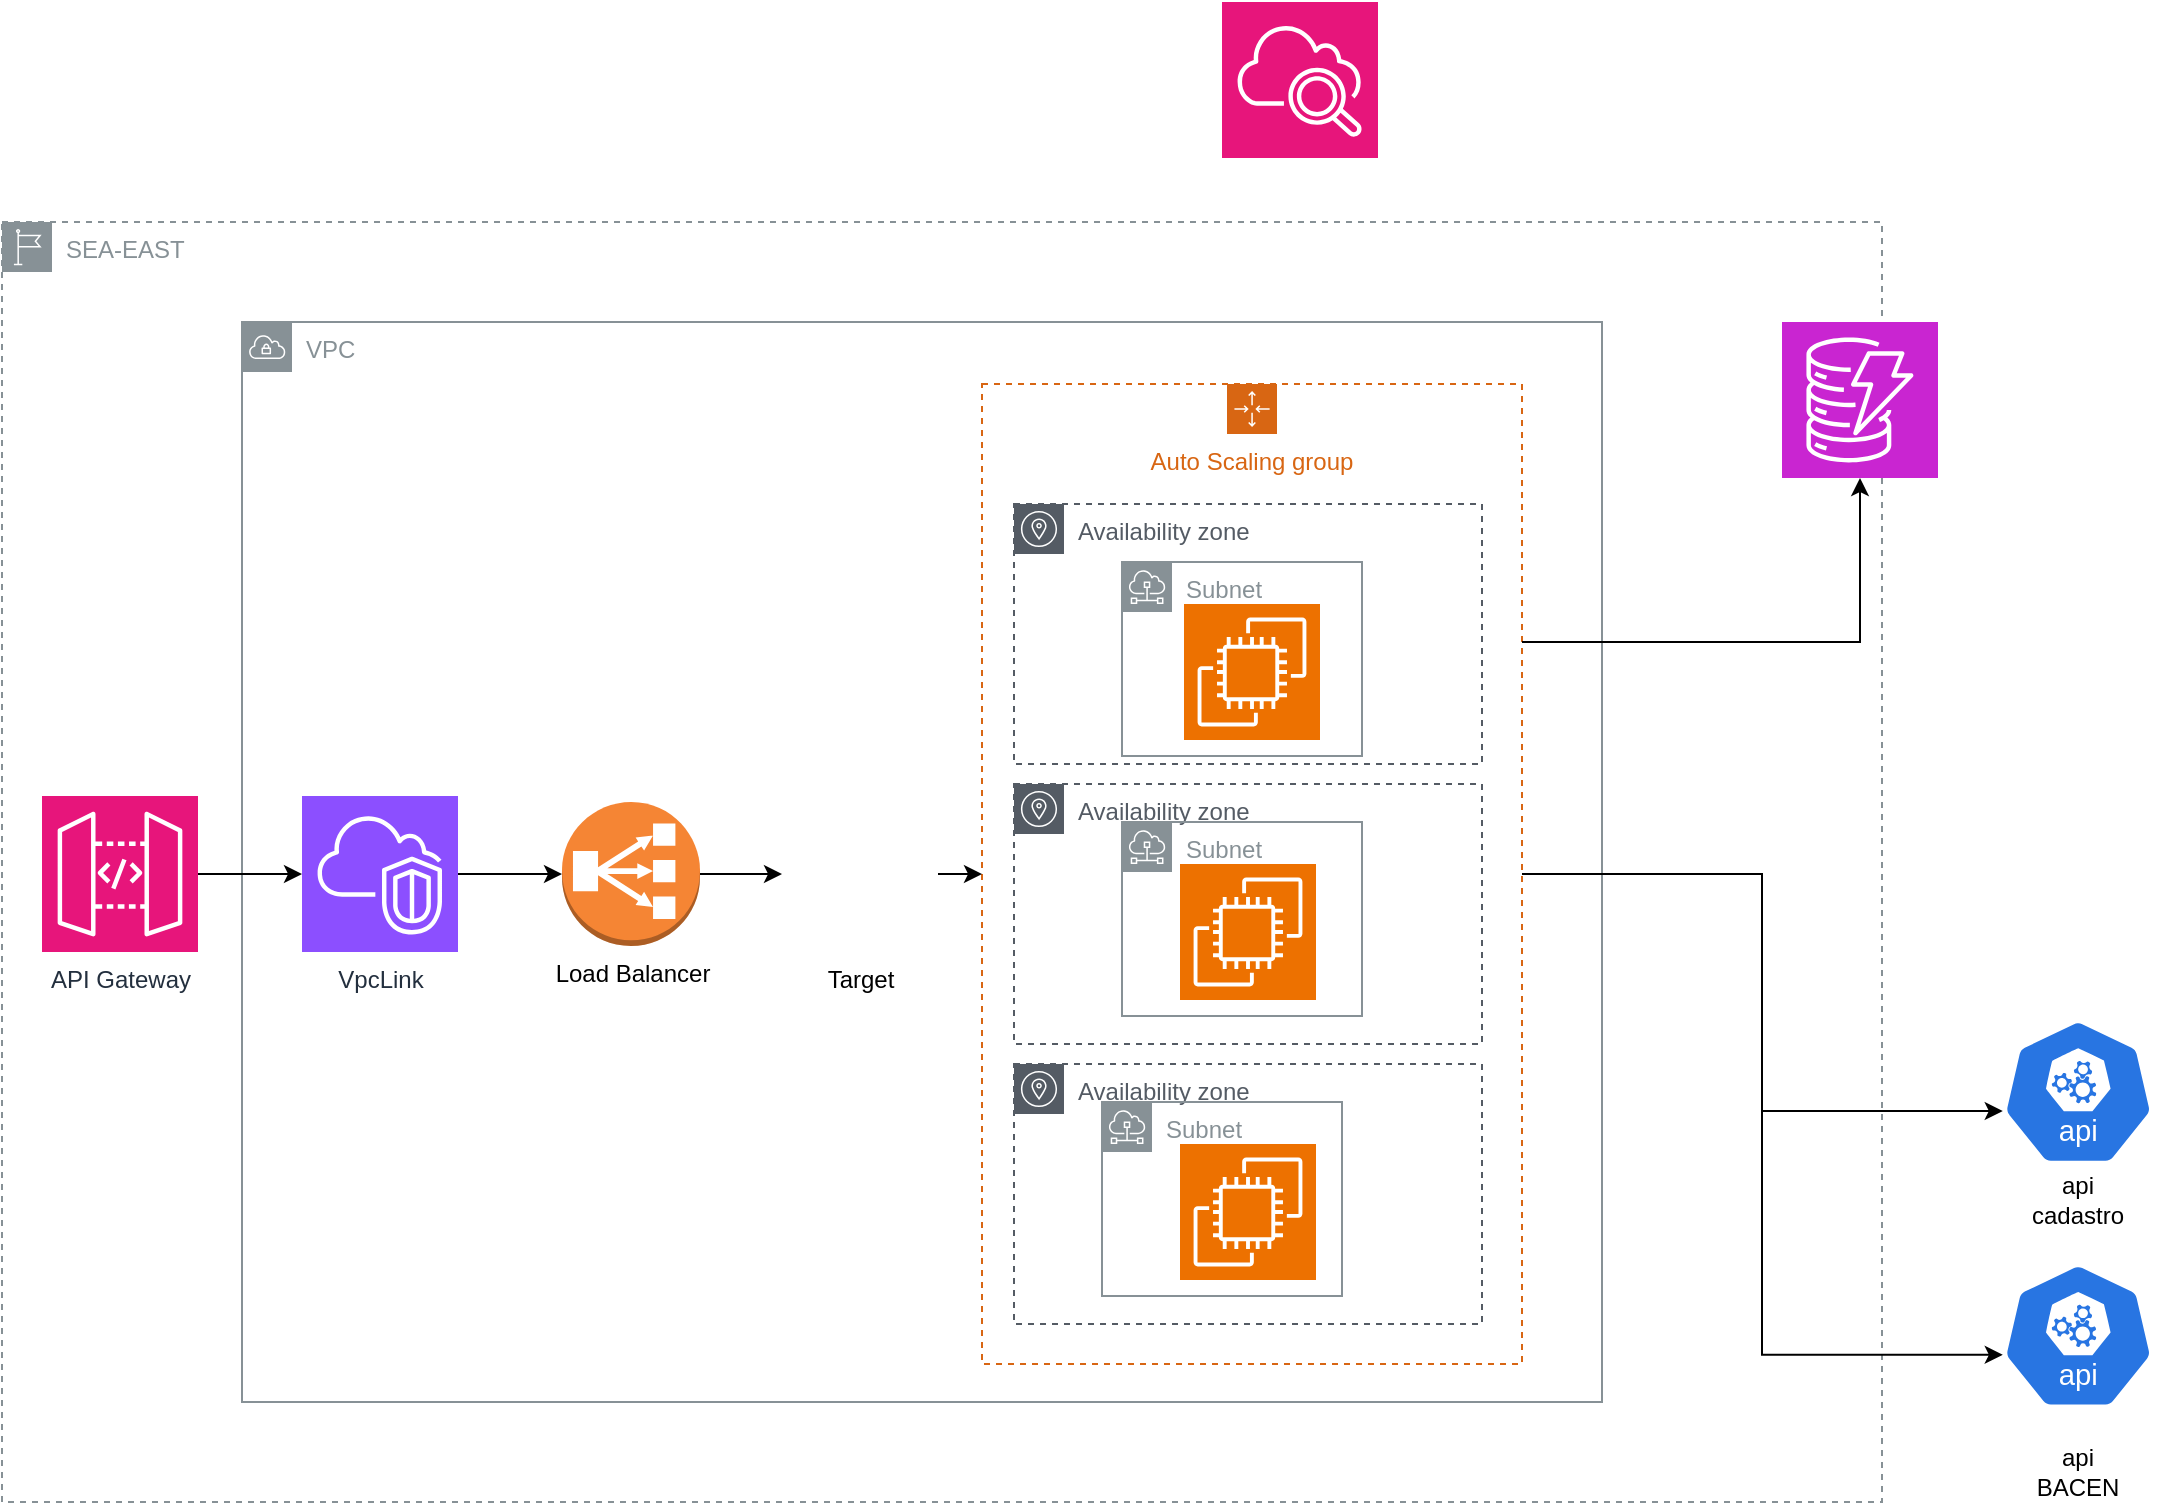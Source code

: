 <mxfile version="24.0.3" type="github">
  <diagram name="Página-1" id="ZqSxWPdNKzGgXgsesYR0">
    <mxGraphModel dx="1500" dy="1965" grid="1" gridSize="10" guides="1" tooltips="1" connect="1" arrows="1" fold="1" page="1" pageScale="1" pageWidth="827" pageHeight="1169" math="0" shadow="0">
      <root>
        <mxCell id="0" />
        <mxCell id="1" parent="0" />
        <mxCell id="M5umYSLIrLIWndcVOm8T-51" value="VPC" style="sketch=0;outlineConnect=0;gradientColor=none;html=1;whiteSpace=wrap;fontSize=12;fontStyle=0;shape=mxgraph.aws4.group;grIcon=mxgraph.aws4.group_vpc;strokeColor=#879196;fillColor=none;verticalAlign=top;align=left;spacingLeft=30;fontColor=#879196;dashed=0;" vertex="1" parent="1">
          <mxGeometry x="160" y="10" width="680" height="540" as="geometry" />
        </mxCell>
        <mxCell id="M5umYSLIrLIWndcVOm8T-52" value="SEA-EAST" style="sketch=0;outlineConnect=0;gradientColor=none;html=1;whiteSpace=wrap;fontSize=12;fontStyle=0;shape=mxgraph.aws4.group;grIcon=mxgraph.aws4.group_region;strokeColor=#879196;fillColor=none;verticalAlign=top;align=left;spacingLeft=30;fontColor=#879196;dashed=1;" vertex="1" parent="1">
          <mxGeometry x="40" y="-40" width="940" height="640" as="geometry" />
        </mxCell>
        <mxCell id="M5umYSLIrLIWndcVOm8T-66" style="edgeStyle=orthogonalEdgeStyle;rounded=0;orthogonalLoop=1;jettySize=auto;html=1;entryX=0;entryY=0.5;entryDx=0;entryDy=0;" edge="1" parent="1" source="M5umYSLIrLIWndcVOm8T-3" target="M5umYSLIrLIWndcVOm8T-65">
          <mxGeometry relative="1" as="geometry" />
        </mxCell>
        <mxCell id="M5umYSLIrLIWndcVOm8T-3" value="Load Balancer" style="outlineConnect=0;dashed=0;verticalLabelPosition=bottom;verticalAlign=top;align=center;html=1;shape=mxgraph.aws3.classic_load_balancer;fillColor=#F58534;gradientColor=none;" vertex="1" parent="1">
          <mxGeometry x="320" y="250" width="69" height="72" as="geometry" />
        </mxCell>
        <mxCell id="M5umYSLIrLIWndcVOm8T-14" value="API Gateway" style="sketch=0;points=[[0,0,0],[0.25,0,0],[0.5,0,0],[0.75,0,0],[1,0,0],[0,1,0],[0.25,1,0],[0.5,1,0],[0.75,1,0],[1,1,0],[0,0.25,0],[0,0.5,0],[0,0.75,0],[1,0.25,0],[1,0.5,0],[1,0.75,0]];outlineConnect=0;fontColor=#232F3E;fillColor=#E7157B;strokeColor=#ffffff;dashed=0;verticalLabelPosition=bottom;verticalAlign=top;align=center;html=1;fontSize=12;fontStyle=0;aspect=fixed;shape=mxgraph.aws4.resourceIcon;resIcon=mxgraph.aws4.api_gateway;" vertex="1" parent="1">
          <mxGeometry x="60" y="247" width="78" height="78" as="geometry" />
        </mxCell>
        <mxCell id="M5umYSLIrLIWndcVOm8T-17" value="" style="sketch=0;points=[[0,0,0],[0.25,0,0],[0.5,0,0],[0.75,0,0],[1,0,0],[0,1,0],[0.25,1,0],[0.5,1,0],[0.75,1,0],[1,1,0],[0,0.25,0],[0,0.5,0],[0,0.75,0],[1,0.25,0],[1,0.5,0],[1,0.75,0]];outlineConnect=0;fontColor=#232F3E;fillColor=#C925D1;strokeColor=#ffffff;dashed=0;verticalLabelPosition=bottom;verticalAlign=top;align=center;html=1;fontSize=12;fontStyle=0;aspect=fixed;shape=mxgraph.aws4.resourceIcon;resIcon=mxgraph.aws4.dynamodb;" vertex="1" parent="1">
          <mxGeometry x="930" y="10" width="78" height="78" as="geometry" />
        </mxCell>
        <mxCell id="M5umYSLIrLIWndcVOm8T-31" value="" style="aspect=fixed;sketch=0;html=1;dashed=0;whitespace=wrap;fillColor=#2875E2;strokeColor=#ffffff;points=[[0.005,0.63,0],[0.1,0.2,0],[0.9,0.2,0],[0.5,0,0],[0.995,0.63,0],[0.72,0.99,0],[0.5,1,0],[0.28,0.99,0]];shape=mxgraph.kubernetes.icon2;kubernetesLabel=1;prIcon=api" vertex="1" parent="1">
          <mxGeometry x="1040" y="358.43" width="76.2" height="73.15" as="geometry" />
        </mxCell>
        <mxCell id="M5umYSLIrLIWndcVOm8T-32" value="" style="aspect=fixed;sketch=0;html=1;dashed=0;whitespace=wrap;fillColor=#2875E2;strokeColor=#ffffff;points=[[0.005,0.63,0],[0.1,0.2,0],[0.9,0.2,0],[0.5,0,0],[0.995,0.63,0],[0.72,0.99,0],[0.5,1,0],[0.28,0.99,0]];shape=mxgraph.kubernetes.icon2;kubernetesLabel=1;prIcon=api" vertex="1" parent="1">
          <mxGeometry x="1040" y="480.34" width="76.2" height="73.15" as="geometry" />
        </mxCell>
        <mxCell id="M5umYSLIrLIWndcVOm8T-38" value="api cadastro" style="text;html=1;align=center;verticalAlign=middle;whiteSpace=wrap;rounded=0;" vertex="1" parent="1">
          <mxGeometry x="1048.1" y="433.5" width="60" height="30" as="geometry" />
        </mxCell>
        <mxCell id="M5umYSLIrLIWndcVOm8T-39" value="api BACEN" style="text;html=1;align=center;verticalAlign=middle;whiteSpace=wrap;rounded=0;" vertex="1" parent="1">
          <mxGeometry x="1048.1" y="570" width="60" height="30" as="geometry" />
        </mxCell>
        <mxCell id="M5umYSLIrLIWndcVOm8T-43" value="Auto Scaling group" style="points=[[0,0],[0.25,0],[0.5,0],[0.75,0],[1,0],[1,0.25],[1,0.5],[1,0.75],[1,1],[0.75,1],[0.5,1],[0.25,1],[0,1],[0,0.75],[0,0.5],[0,0.25]];outlineConnect=0;gradientColor=none;html=1;whiteSpace=wrap;fontSize=12;fontStyle=0;container=1;pointerEvents=0;collapsible=0;recursiveResize=0;shape=mxgraph.aws4.groupCenter;grIcon=mxgraph.aws4.group_auto_scaling_group;grStroke=1;strokeColor=#D86613;fillColor=none;verticalAlign=top;align=center;fontColor=#D86613;dashed=1;spacingTop=25;" vertex="1" parent="1">
          <mxGeometry x="530" y="41" width="270" height="490" as="geometry" />
        </mxCell>
        <mxCell id="M5umYSLIrLIWndcVOm8T-44" value="Availability zone" style="sketch=0;outlineConnect=0;gradientColor=none;html=1;whiteSpace=wrap;fontSize=12;fontStyle=0;shape=mxgraph.aws4.group;grIcon=mxgraph.aws4.group_availability_zone;strokeColor=#545B64;fillColor=none;verticalAlign=top;align=left;spacingLeft=30;fontColor=#545B64;dashed=1;" vertex="1" parent="M5umYSLIrLIWndcVOm8T-43">
          <mxGeometry x="16" y="60" width="234" height="130" as="geometry" />
        </mxCell>
        <mxCell id="M5umYSLIrLIWndcVOm8T-45" value="Availability zone" style="sketch=0;outlineConnect=0;gradientColor=none;html=1;whiteSpace=wrap;fontSize=12;fontStyle=0;shape=mxgraph.aws4.group;grIcon=mxgraph.aws4.group_availability_zone;strokeColor=#545B64;fillColor=none;verticalAlign=top;align=left;spacingLeft=30;fontColor=#545B64;dashed=1;" vertex="1" parent="M5umYSLIrLIWndcVOm8T-43">
          <mxGeometry x="16" y="200" width="234" height="130" as="geometry" />
        </mxCell>
        <mxCell id="M5umYSLIrLIWndcVOm8T-46" value="Availability zone" style="sketch=0;outlineConnect=0;gradientColor=none;html=1;whiteSpace=wrap;fontSize=12;fontStyle=0;shape=mxgraph.aws4.group;grIcon=mxgraph.aws4.group_availability_zone;strokeColor=#545B64;fillColor=none;verticalAlign=top;align=left;spacingLeft=30;fontColor=#545B64;dashed=1;" vertex="1" parent="M5umYSLIrLIWndcVOm8T-43">
          <mxGeometry x="16" y="340" width="234" height="130" as="geometry" />
        </mxCell>
        <mxCell id="M5umYSLIrLIWndcVOm8T-47" value="" style="sketch=0;points=[[0,0,0],[0.25,0,0],[0.5,0,0],[0.75,0,0],[1,0,0],[0,1,0],[0.25,1,0],[0.5,1,0],[0.75,1,0],[1,1,0],[0,0.25,0],[0,0.5,0],[0,0.75,0],[1,0.25,0],[1,0.5,0],[1,0.75,0]];outlineConnect=0;fontColor=#232F3E;fillColor=#ED7100;strokeColor=#ffffff;dashed=0;verticalLabelPosition=bottom;verticalAlign=top;align=center;html=1;fontSize=12;fontStyle=0;aspect=fixed;shape=mxgraph.aws4.resourceIcon;resIcon=mxgraph.aws4.ec2;" vertex="1" parent="M5umYSLIrLIWndcVOm8T-43">
          <mxGeometry x="101" y="110" width="68" height="68" as="geometry" />
        </mxCell>
        <mxCell id="M5umYSLIrLIWndcVOm8T-48" value="" style="sketch=0;points=[[0,0,0],[0.25,0,0],[0.5,0,0],[0.75,0,0],[1,0,0],[0,1,0],[0.25,1,0],[0.5,1,0],[0.75,1,0],[1,1,0],[0,0.25,0],[0,0.5,0],[0,0.75,0],[1,0.25,0],[1,0.5,0],[1,0.75,0]];outlineConnect=0;fontColor=#232F3E;fillColor=#ED7100;strokeColor=#ffffff;dashed=0;verticalLabelPosition=bottom;verticalAlign=top;align=center;html=1;fontSize=12;fontStyle=0;aspect=fixed;shape=mxgraph.aws4.resourceIcon;resIcon=mxgraph.aws4.ec2;" vertex="1" parent="M5umYSLIrLIWndcVOm8T-43">
          <mxGeometry x="99" y="240" width="68" height="68" as="geometry" />
        </mxCell>
        <mxCell id="M5umYSLIrLIWndcVOm8T-49" value="" style="sketch=0;points=[[0,0,0],[0.25,0,0],[0.5,0,0],[0.75,0,0],[1,0,0],[0,1,0],[0.25,1,0],[0.5,1,0],[0.75,1,0],[1,1,0],[0,0.25,0],[0,0.5,0],[0,0.75,0],[1,0.25,0],[1,0.5,0],[1,0.75,0]];outlineConnect=0;fontColor=#232F3E;fillColor=#ED7100;strokeColor=#ffffff;dashed=0;verticalLabelPosition=bottom;verticalAlign=top;align=center;html=1;fontSize=12;fontStyle=0;aspect=fixed;shape=mxgraph.aws4.resourceIcon;resIcon=mxgraph.aws4.ec2;" vertex="1" parent="M5umYSLIrLIWndcVOm8T-43">
          <mxGeometry x="99" y="380" width="68" height="68" as="geometry" />
        </mxCell>
        <mxCell id="M5umYSLIrLIWndcVOm8T-53" value="Subnet" style="sketch=0;outlineConnect=0;gradientColor=none;html=1;whiteSpace=wrap;fontSize=12;fontStyle=0;shape=mxgraph.aws4.group;grIcon=mxgraph.aws4.group_subnet;strokeColor=#879196;fillColor=none;verticalAlign=top;align=left;spacingLeft=30;fontColor=#879196;dashed=0;" vertex="1" parent="1">
          <mxGeometry x="600" y="130" width="120" height="97" as="geometry" />
        </mxCell>
        <mxCell id="M5umYSLIrLIWndcVOm8T-54" value="Subnet" style="sketch=0;outlineConnect=0;gradientColor=none;html=1;whiteSpace=wrap;fontSize=12;fontStyle=0;shape=mxgraph.aws4.group;grIcon=mxgraph.aws4.group_subnet;strokeColor=#879196;fillColor=none;verticalAlign=top;align=left;spacingLeft=30;fontColor=#879196;dashed=0;" vertex="1" parent="1">
          <mxGeometry x="600" y="260" width="120" height="97" as="geometry" />
        </mxCell>
        <mxCell id="M5umYSLIrLIWndcVOm8T-55" value="Subnet" style="sketch=0;outlineConnect=0;gradientColor=none;html=1;whiteSpace=wrap;fontSize=12;fontStyle=0;shape=mxgraph.aws4.group;grIcon=mxgraph.aws4.group_subnet;strokeColor=#879196;fillColor=none;verticalAlign=top;align=left;spacingLeft=30;fontColor=#879196;dashed=0;" vertex="1" parent="1">
          <mxGeometry x="590" y="400" width="120" height="97" as="geometry" />
        </mxCell>
        <mxCell id="M5umYSLIrLIWndcVOm8T-56" value="" style="sketch=0;points=[[0,0,0],[0.25,0,0],[0.5,0,0],[0.75,0,0],[1,0,0],[0,1,0],[0.25,1,0],[0.5,1,0],[0.75,1,0],[1,1,0],[0,0.25,0],[0,0.5,0],[0,0.75,0],[1,0.25,0],[1,0.5,0],[1,0.75,0]];points=[[0,0,0],[0.25,0,0],[0.5,0,0],[0.75,0,0],[1,0,0],[0,1,0],[0.25,1,0],[0.5,1,0],[0.75,1,0],[1,1,0],[0,0.25,0],[0,0.5,0],[0,0.75,0],[1,0.25,0],[1,0.5,0],[1,0.75,0]];outlineConnect=0;fontColor=#232F3E;fillColor=#E7157B;strokeColor=#ffffff;dashed=0;verticalLabelPosition=bottom;verticalAlign=top;align=center;html=1;fontSize=12;fontStyle=0;aspect=fixed;shape=mxgraph.aws4.resourceIcon;resIcon=mxgraph.aws4.cloudwatch_2;" vertex="1" parent="1">
          <mxGeometry x="650" y="-150" width="78" height="78" as="geometry" />
        </mxCell>
        <mxCell id="M5umYSLIrLIWndcVOm8T-59" style="edgeStyle=orthogonalEdgeStyle;rounded=0;orthogonalLoop=1;jettySize=auto;html=1;entryX=0.5;entryY=1;entryDx=0;entryDy=0;entryPerimeter=0;" edge="1" parent="1" source="M5umYSLIrLIWndcVOm8T-43" target="M5umYSLIrLIWndcVOm8T-17">
          <mxGeometry relative="1" as="geometry">
            <Array as="points">
              <mxPoint x="969" y="170" />
            </Array>
          </mxGeometry>
        </mxCell>
        <mxCell id="M5umYSLIrLIWndcVOm8T-60" style="edgeStyle=orthogonalEdgeStyle;rounded=0;orthogonalLoop=1;jettySize=auto;html=1;entryX=0.005;entryY=0.63;entryDx=0;entryDy=0;entryPerimeter=0;" edge="1" parent="1" source="M5umYSLIrLIWndcVOm8T-43" target="M5umYSLIrLIWndcVOm8T-31">
          <mxGeometry relative="1" as="geometry" />
        </mxCell>
        <mxCell id="M5umYSLIrLIWndcVOm8T-61" style="edgeStyle=orthogonalEdgeStyle;rounded=0;orthogonalLoop=1;jettySize=auto;html=1;entryX=0.005;entryY=0.63;entryDx=0;entryDy=0;entryPerimeter=0;" edge="1" parent="1" source="M5umYSLIrLIWndcVOm8T-43" target="M5umYSLIrLIWndcVOm8T-32">
          <mxGeometry relative="1" as="geometry" />
        </mxCell>
        <mxCell id="M5umYSLIrLIWndcVOm8T-64" style="edgeStyle=orthogonalEdgeStyle;rounded=0;orthogonalLoop=1;jettySize=auto;html=1;" edge="1" parent="1" source="M5umYSLIrLIWndcVOm8T-62" target="M5umYSLIrLIWndcVOm8T-3">
          <mxGeometry relative="1" as="geometry" />
        </mxCell>
        <mxCell id="M5umYSLIrLIWndcVOm8T-62" value="VpcLink" style="sketch=0;points=[[0,0,0],[0.25,0,0],[0.5,0,0],[0.75,0,0],[1,0,0],[0,1,0],[0.25,1,0],[0.5,1,0],[0.75,1,0],[1,1,0],[0,0.25,0],[0,0.5,0],[0,0.75,0],[1,0.25,0],[1,0.5,0],[1,0.75,0]];outlineConnect=0;fontColor=#232F3E;fillColor=#8C4FFF;strokeColor=#ffffff;dashed=0;verticalLabelPosition=bottom;verticalAlign=top;align=center;html=1;fontSize=12;fontStyle=0;aspect=fixed;shape=mxgraph.aws4.resourceIcon;resIcon=mxgraph.aws4.vpc;" vertex="1" parent="1">
          <mxGeometry x="190" y="247" width="78" height="78" as="geometry" />
        </mxCell>
        <mxCell id="M5umYSLIrLIWndcVOm8T-63" style="edgeStyle=orthogonalEdgeStyle;rounded=0;orthogonalLoop=1;jettySize=auto;html=1;entryX=0;entryY=0.5;entryDx=0;entryDy=0;entryPerimeter=0;" edge="1" parent="1" source="M5umYSLIrLIWndcVOm8T-14" target="M5umYSLIrLIWndcVOm8T-62">
          <mxGeometry relative="1" as="geometry" />
        </mxCell>
        <mxCell id="M5umYSLIrLIWndcVOm8T-67" style="edgeStyle=orthogonalEdgeStyle;rounded=0;orthogonalLoop=1;jettySize=auto;html=1;entryX=0;entryY=0.5;entryDx=0;entryDy=0;" edge="1" parent="1" source="M5umYSLIrLIWndcVOm8T-65" target="M5umYSLIrLIWndcVOm8T-43">
          <mxGeometry relative="1" as="geometry" />
        </mxCell>
        <mxCell id="M5umYSLIrLIWndcVOm8T-65" value="Target" style="shape=image;html=1;verticalAlign=top;verticalLabelPosition=bottom;labelBackgroundColor=#ffffff;imageAspect=0;aspect=fixed;image=https://cdn1.iconfinder.com/data/icons/unicons-line-vol-4/24/layer-group-128.png" vertex="1" parent="1">
          <mxGeometry x="430" y="247" width="78" height="78" as="geometry" />
        </mxCell>
      </root>
    </mxGraphModel>
  </diagram>
</mxfile>
